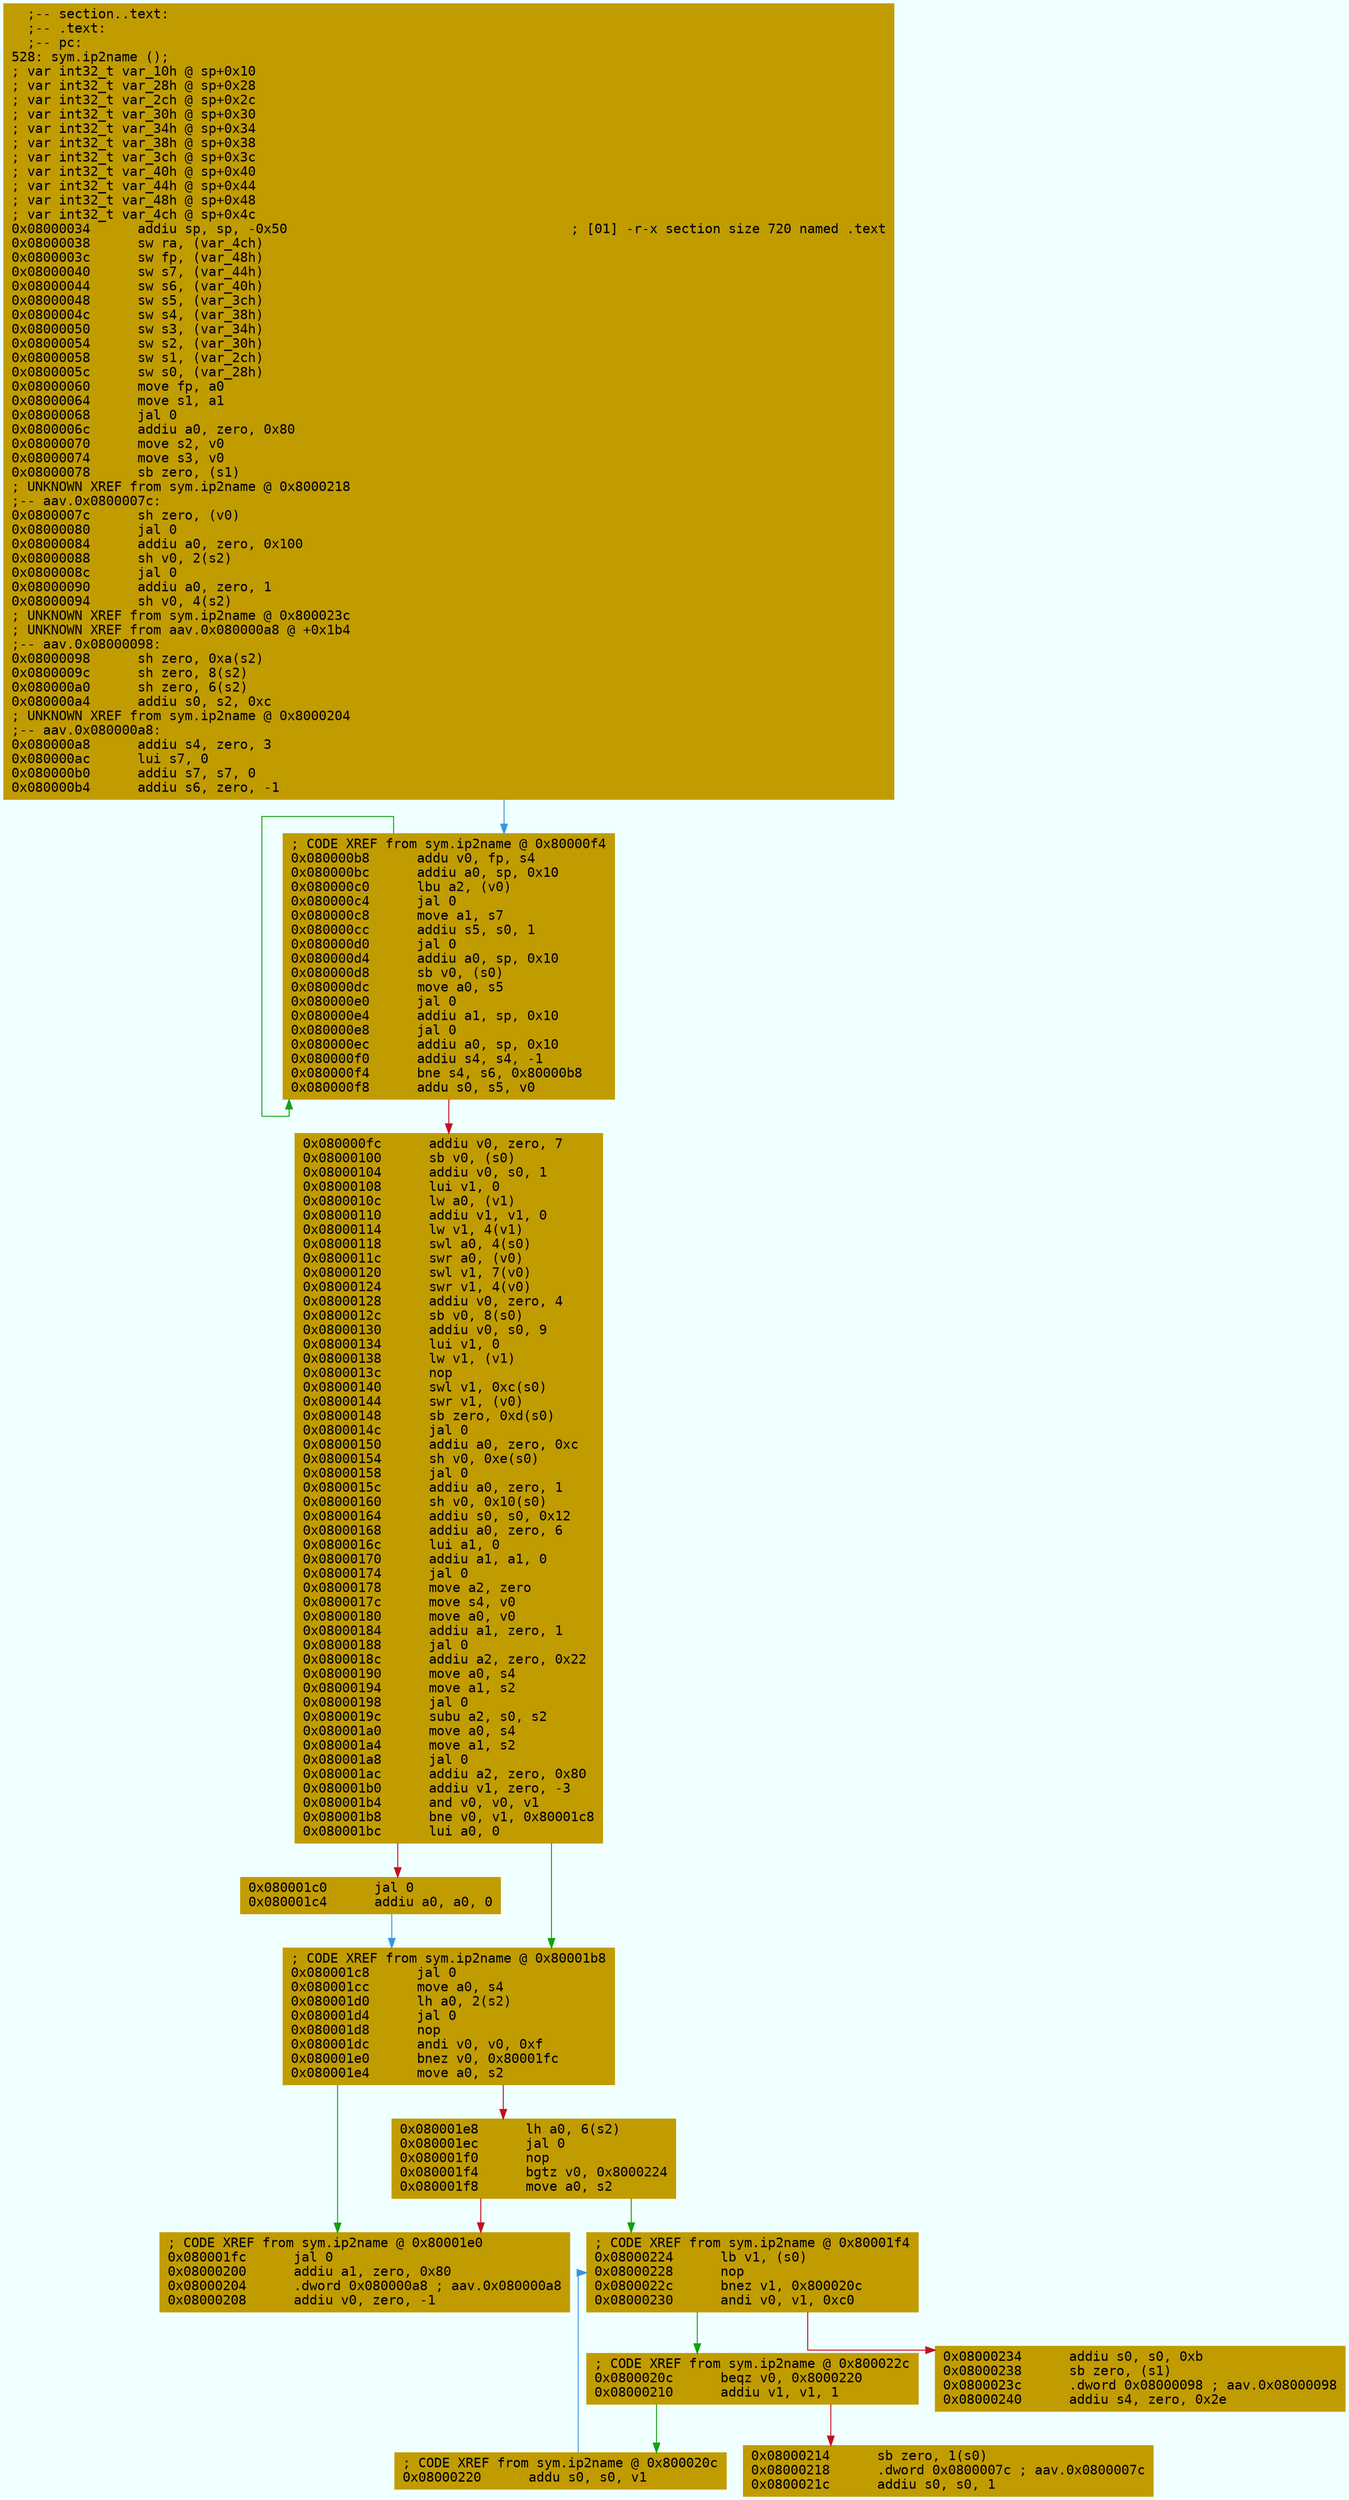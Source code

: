 digraph code {
	graph [bgcolor=azure fontsize=8 fontname="Courier" splines="ortho"];
	node [fillcolor=gray style=filled shape=box];
	edge [arrowhead="normal"];
	"0x08000034" [URL="sym.ip2name/0x08000034", fillcolor="#c19c00",color="#c19c00", fontname="Courier",label="  ;-- section..text:\l  ;-- .text:\l  ;-- pc:\l528: sym.ip2name ();\l; var int32_t var_10h @ sp+0x10\l; var int32_t var_28h @ sp+0x28\l; var int32_t var_2ch @ sp+0x2c\l; var int32_t var_30h @ sp+0x30\l; var int32_t var_34h @ sp+0x34\l; var int32_t var_38h @ sp+0x38\l; var int32_t var_3ch @ sp+0x3c\l; var int32_t var_40h @ sp+0x40\l; var int32_t var_44h @ sp+0x44\l; var int32_t var_48h @ sp+0x48\l; var int32_t var_4ch @ sp+0x4c\l0x08000034      addiu sp, sp, -0x50                                    ; [01] -r-x section size 720 named .text\l0x08000038      sw ra, (var_4ch)\l0x0800003c      sw fp, (var_48h)\l0x08000040      sw s7, (var_44h)\l0x08000044      sw s6, (var_40h)\l0x08000048      sw s5, (var_3ch)\l0x0800004c      sw s4, (var_38h)\l0x08000050      sw s3, (var_34h)\l0x08000054      sw s2, (var_30h)\l0x08000058      sw s1, (var_2ch)\l0x0800005c      sw s0, (var_28h)\l0x08000060      move fp, a0\l0x08000064      move s1, a1\l0x08000068      jal 0\l0x0800006c      addiu a0, zero, 0x80\l0x08000070      move s2, v0\l0x08000074      move s3, v0\l0x08000078      sb zero, (s1)\l; UNKNOWN XREF from sym.ip2name @ 0x8000218\l;-- aav.0x0800007c:\l0x0800007c      sh zero, (v0)\l0x08000080      jal 0\l0x08000084      addiu a0, zero, 0x100\l0x08000088      sh v0, 2(s2)\l0x0800008c      jal 0\l0x08000090      addiu a0, zero, 1\l0x08000094      sh v0, 4(s2)\l; UNKNOWN XREF from sym.ip2name @ 0x800023c\l; UNKNOWN XREF from aav.0x080000a8 @ +0x1b4\l;-- aav.0x08000098:\l0x08000098      sh zero, 0xa(s2)\l0x0800009c      sh zero, 8(s2)\l0x080000a0      sh zero, 6(s2)\l0x080000a4      addiu s0, s2, 0xc\l; UNKNOWN XREF from sym.ip2name @ 0x8000204\l;-- aav.0x080000a8:\l0x080000a8      addiu s4, zero, 3\l0x080000ac      lui s7, 0\l0x080000b0      addiu s7, s7, 0\l0x080000b4      addiu s6, zero, -1\l"]
	"0x080000b8" [URL="sym.ip2name/0x080000b8", fillcolor="#c19c00",color="#c19c00", fontname="Courier",label="; CODE XREF from sym.ip2name @ 0x80000f4\l0x080000b8      addu v0, fp, s4\l0x080000bc      addiu a0, sp, 0x10\l0x080000c0      lbu a2, (v0)\l0x080000c4      jal 0\l0x080000c8      move a1, s7\l0x080000cc      addiu s5, s0, 1\l0x080000d0      jal 0\l0x080000d4      addiu a0, sp, 0x10\l0x080000d8      sb v0, (s0)\l0x080000dc      move a0, s5\l0x080000e0      jal 0\l0x080000e4      addiu a1, sp, 0x10\l0x080000e8      jal 0\l0x080000ec      addiu a0, sp, 0x10\l0x080000f0      addiu s4, s4, -1\l0x080000f4      bne s4, s6, 0x80000b8\l0x080000f8      addu s0, s5, v0\l"]
	"0x080000fc" [URL="sym.ip2name/0x080000fc", fillcolor="#c19c00",color="#c19c00", fontname="Courier",label="0x080000fc      addiu v0, zero, 7\l0x08000100      sb v0, (s0)\l0x08000104      addiu v0, s0, 1\l0x08000108      lui v1, 0\l0x0800010c      lw a0, (v1)\l0x08000110      addiu v1, v1, 0\l0x08000114      lw v1, 4(v1)\l0x08000118      swl a0, 4(s0)\l0x0800011c      swr a0, (v0)\l0x08000120      swl v1, 7(v0)\l0x08000124      swr v1, 4(v0)\l0x08000128      addiu v0, zero, 4\l0x0800012c      sb v0, 8(s0)\l0x08000130      addiu v0, s0, 9\l0x08000134      lui v1, 0\l0x08000138      lw v1, (v1)\l0x0800013c      nop\l0x08000140      swl v1, 0xc(s0)\l0x08000144      swr v1, (v0)\l0x08000148      sb zero, 0xd(s0)\l0x0800014c      jal 0\l0x08000150      addiu a0, zero, 0xc\l0x08000154      sh v0, 0xe(s0)\l0x08000158      jal 0\l0x0800015c      addiu a0, zero, 1\l0x08000160      sh v0, 0x10(s0)\l0x08000164      addiu s0, s0, 0x12\l0x08000168      addiu a0, zero, 6\l0x0800016c      lui a1, 0\l0x08000170      addiu a1, a1, 0\l0x08000174      jal 0\l0x08000178      move a2, zero\l0x0800017c      move s4, v0\l0x08000180      move a0, v0\l0x08000184      addiu a1, zero, 1\l0x08000188      jal 0\l0x0800018c      addiu a2, zero, 0x22\l0x08000190      move a0, s4\l0x08000194      move a1, s2\l0x08000198      jal 0\l0x0800019c      subu a2, s0, s2\l0x080001a0      move a0, s4\l0x080001a4      move a1, s2\l0x080001a8      jal 0\l0x080001ac      addiu a2, zero, 0x80\l0x080001b0      addiu v1, zero, -3\l0x080001b4      and v0, v0, v1\l0x080001b8      bne v0, v1, 0x80001c8\l0x080001bc      lui a0, 0\l"]
	"0x080001c0" [URL="sym.ip2name/0x080001c0", fillcolor="#c19c00",color="#c19c00", fontname="Courier",label="0x080001c0      jal 0\l0x080001c4      addiu a0, a0, 0\l"]
	"0x080001c8" [URL="sym.ip2name/0x080001c8", fillcolor="#c19c00",color="#c19c00", fontname="Courier",label="; CODE XREF from sym.ip2name @ 0x80001b8\l0x080001c8      jal 0\l0x080001cc      move a0, s4\l0x080001d0      lh a0, 2(s2)\l0x080001d4      jal 0\l0x080001d8      nop\l0x080001dc      andi v0, v0, 0xf\l0x080001e0      bnez v0, 0x80001fc\l0x080001e4      move a0, s2\l"]
	"0x080001e8" [URL="sym.ip2name/0x080001e8", fillcolor="#c19c00",color="#c19c00", fontname="Courier",label="0x080001e8      lh a0, 6(s2)\l0x080001ec      jal 0\l0x080001f0      nop\l0x080001f4      bgtz v0, 0x8000224\l0x080001f8      move a0, s2\l"]
	"0x080001fc" [URL="sym.ip2name/0x080001fc", fillcolor="#c19c00",color="#c19c00", fontname="Courier",label="; CODE XREF from sym.ip2name @ 0x80001e0\l0x080001fc      jal 0\l0x08000200      addiu a1, zero, 0x80\l0x08000204      .dword 0x080000a8 ; aav.0x080000a8\l0x08000208      addiu v0, zero, -1\l"]
	"0x0800020c" [URL="sym.ip2name/0x0800020c", fillcolor="#c19c00",color="#c19c00", fontname="Courier",label="; CODE XREF from sym.ip2name @ 0x800022c\l0x0800020c      beqz v0, 0x8000220\l0x08000210      addiu v1, v1, 1\l"]
	"0x08000214" [URL="sym.ip2name/0x08000214", fillcolor="#c19c00",color="#c19c00", fontname="Courier",label="0x08000214      sb zero, 1(s0)\l0x08000218      .dword 0x0800007c ; aav.0x0800007c\l0x0800021c      addiu s0, s0, 1\l"]
	"0x08000220" [URL="sym.ip2name/0x08000220", fillcolor="#c19c00",color="#c19c00", fontname="Courier",label="; CODE XREF from sym.ip2name @ 0x800020c\l0x08000220      addu s0, s0, v1\l"]
	"0x08000224" [URL="sym.ip2name/0x08000224", fillcolor="#c19c00",color="#c19c00", fontname="Courier",label="; CODE XREF from sym.ip2name @ 0x80001f4\l0x08000224      lb v1, (s0)\l0x08000228      nop\l0x0800022c      bnez v1, 0x800020c\l0x08000230      andi v0, v1, 0xc0\l"]
	"0x08000234" [URL="sym.ip2name/0x08000234", fillcolor="#c19c00",color="#c19c00", fontname="Courier",label="0x08000234      addiu s0, s0, 0xb\l0x08000238      sb zero, (s1)\l0x0800023c      .dword 0x08000098 ; aav.0x08000098\l0x08000240      addiu s4, zero, 0x2e\l"]
        "0x08000034" -> "0x080000b8" [color="#3a96dd"];
        "0x080000b8" -> "0x080000b8" [color="#13a10e"];
        "0x080000b8" -> "0x080000fc" [color="#c50f1f"];
        "0x080000fc" -> "0x080001c8" [color="#13a10e"];
        "0x080000fc" -> "0x080001c0" [color="#c50f1f"];
        "0x080001c0" -> "0x080001c8" [color="#3a96dd"];
        "0x080001c8" -> "0x080001fc" [color="#13a10e"];
        "0x080001c8" -> "0x080001e8" [color="#c50f1f"];
        "0x080001e8" -> "0x08000224" [color="#13a10e"];
        "0x080001e8" -> "0x080001fc" [color="#c50f1f"];
        "0x0800020c" -> "0x08000220" [color="#13a10e"];
        "0x0800020c" -> "0x08000214" [color="#c50f1f"];
        "0x08000220" -> "0x08000224" [color="#3a96dd"];
        "0x08000224" -> "0x0800020c" [color="#13a10e"];
        "0x08000224" -> "0x08000234" [color="#c50f1f"];
}
